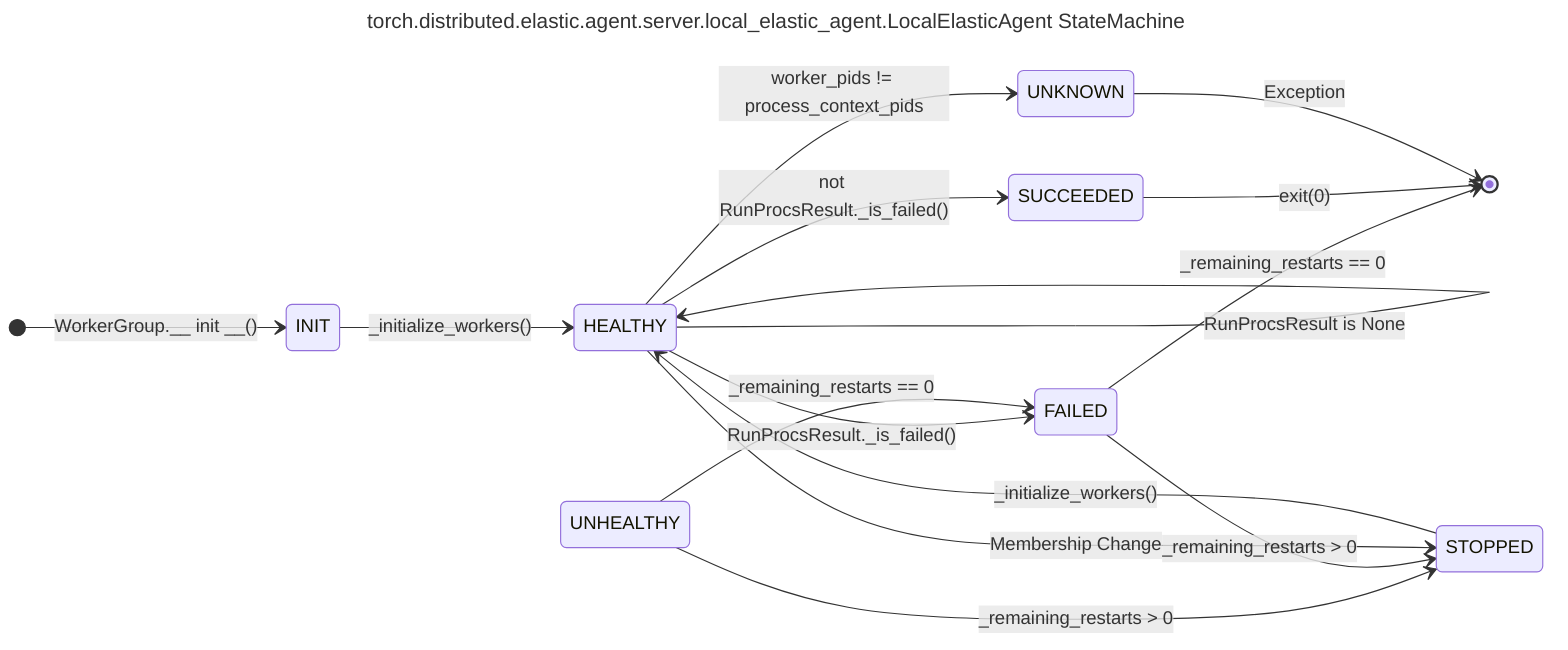 ---
title: torch.distributed.elastic.agent.server.local_elastic_agent.LocalElasticAgent StateMachine
---

stateDiagram
  direction LR
  [*] --> INIT:WorkerGroup.__ init __()
  HEALTHY --> SUCCEEDED:not RunProcsResult._is_failed()
  FAILED --> [*]:_remaining_restarts == 0
  SUCCEEDED --> [*]:exit(0)
  INIT --> HEALTHY:_initialize_workers()
  HEALTHY --> HEALTHY:RunProcsResult is None
  HEALTHY --> UNKNOWN:worker_pids != process_context_pids
  HEALTHY --> FAILED:RunProcsResult._is_failed()
  UNHEALTHY --> FAILED:_remaining_restarts == 0
  UNHEALTHY --> STOPPED:_remaining_restarts > 0
  STOPPED --> HEALTHY:_initialize_workers()
  FAILED --> STOPPED:_remaining_restarts > 0
  HEALTHY --> STOPPED:Membership Change
  UNKNOWN --> [*]:Exception